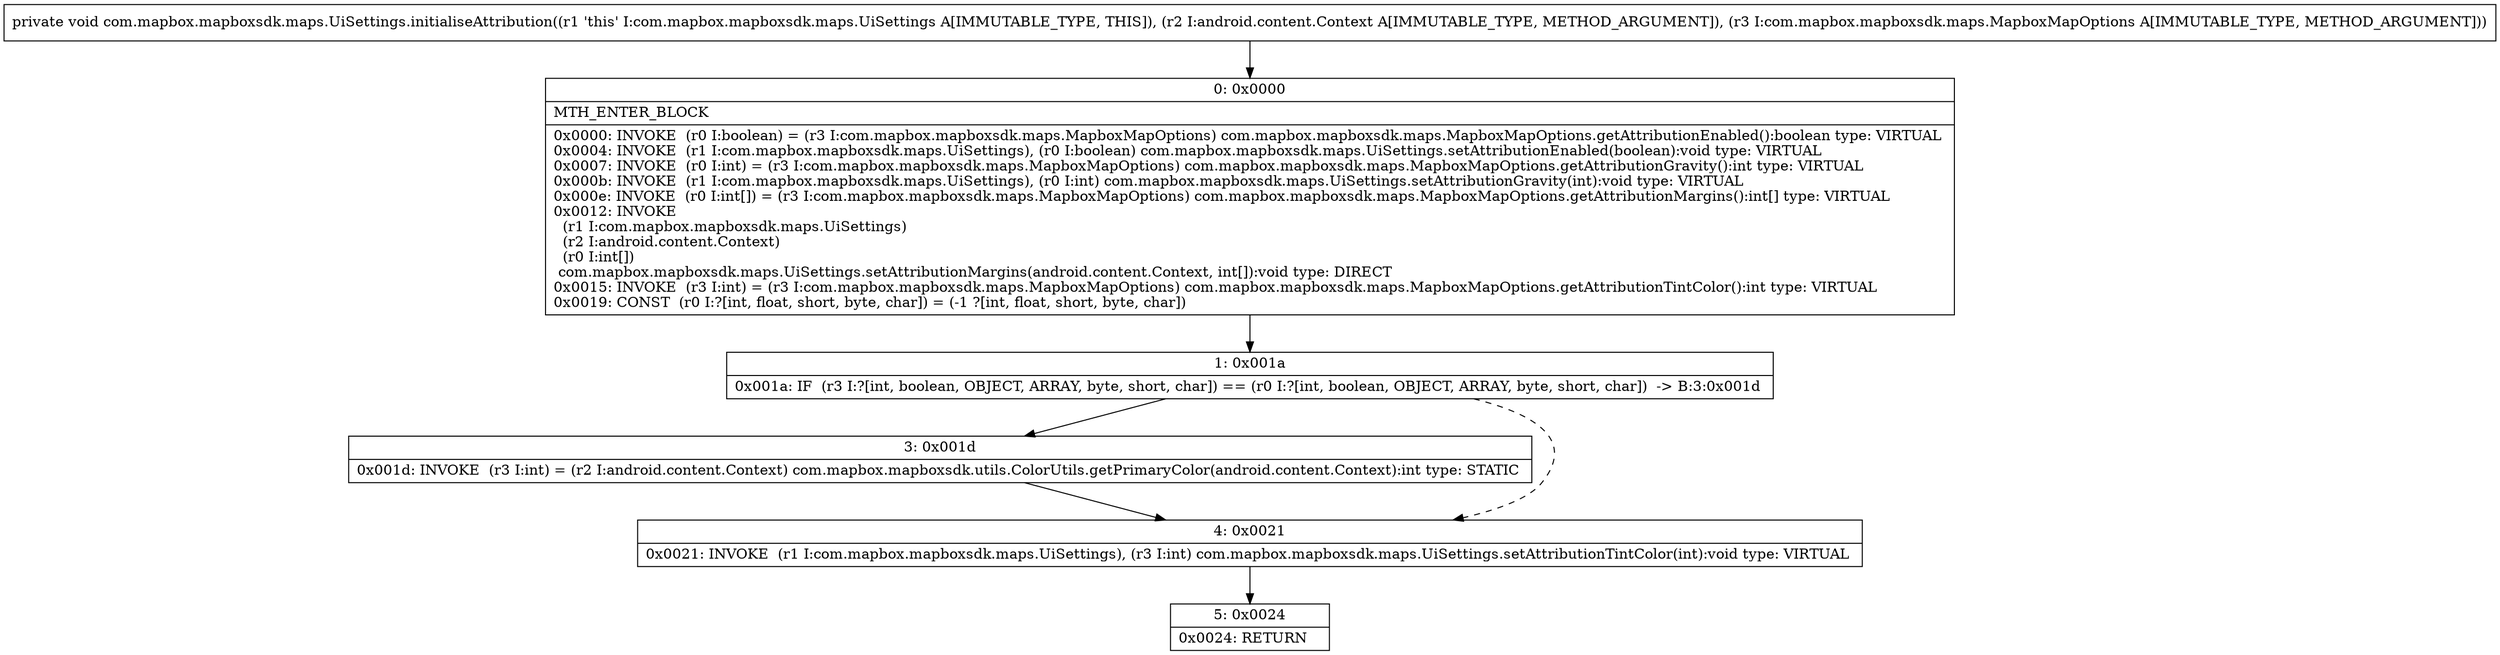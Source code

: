 digraph "CFG forcom.mapbox.mapboxsdk.maps.UiSettings.initialiseAttribution(Landroid\/content\/Context;Lcom\/mapbox\/mapboxsdk\/maps\/MapboxMapOptions;)V" {
Node_0 [shape=record,label="{0\:\ 0x0000|MTH_ENTER_BLOCK\l|0x0000: INVOKE  (r0 I:boolean) = (r3 I:com.mapbox.mapboxsdk.maps.MapboxMapOptions) com.mapbox.mapboxsdk.maps.MapboxMapOptions.getAttributionEnabled():boolean type: VIRTUAL \l0x0004: INVOKE  (r1 I:com.mapbox.mapboxsdk.maps.UiSettings), (r0 I:boolean) com.mapbox.mapboxsdk.maps.UiSettings.setAttributionEnabled(boolean):void type: VIRTUAL \l0x0007: INVOKE  (r0 I:int) = (r3 I:com.mapbox.mapboxsdk.maps.MapboxMapOptions) com.mapbox.mapboxsdk.maps.MapboxMapOptions.getAttributionGravity():int type: VIRTUAL \l0x000b: INVOKE  (r1 I:com.mapbox.mapboxsdk.maps.UiSettings), (r0 I:int) com.mapbox.mapboxsdk.maps.UiSettings.setAttributionGravity(int):void type: VIRTUAL \l0x000e: INVOKE  (r0 I:int[]) = (r3 I:com.mapbox.mapboxsdk.maps.MapboxMapOptions) com.mapbox.mapboxsdk.maps.MapboxMapOptions.getAttributionMargins():int[] type: VIRTUAL \l0x0012: INVOKE  \l  (r1 I:com.mapbox.mapboxsdk.maps.UiSettings)\l  (r2 I:android.content.Context)\l  (r0 I:int[])\l com.mapbox.mapboxsdk.maps.UiSettings.setAttributionMargins(android.content.Context, int[]):void type: DIRECT \l0x0015: INVOKE  (r3 I:int) = (r3 I:com.mapbox.mapboxsdk.maps.MapboxMapOptions) com.mapbox.mapboxsdk.maps.MapboxMapOptions.getAttributionTintColor():int type: VIRTUAL \l0x0019: CONST  (r0 I:?[int, float, short, byte, char]) = (\-1 ?[int, float, short, byte, char]) \l}"];
Node_1 [shape=record,label="{1\:\ 0x001a|0x001a: IF  (r3 I:?[int, boolean, OBJECT, ARRAY, byte, short, char]) == (r0 I:?[int, boolean, OBJECT, ARRAY, byte, short, char])  \-\> B:3:0x001d \l}"];
Node_3 [shape=record,label="{3\:\ 0x001d|0x001d: INVOKE  (r3 I:int) = (r2 I:android.content.Context) com.mapbox.mapboxsdk.utils.ColorUtils.getPrimaryColor(android.content.Context):int type: STATIC \l}"];
Node_4 [shape=record,label="{4\:\ 0x0021|0x0021: INVOKE  (r1 I:com.mapbox.mapboxsdk.maps.UiSettings), (r3 I:int) com.mapbox.mapboxsdk.maps.UiSettings.setAttributionTintColor(int):void type: VIRTUAL \l}"];
Node_5 [shape=record,label="{5\:\ 0x0024|0x0024: RETURN   \l}"];
MethodNode[shape=record,label="{private void com.mapbox.mapboxsdk.maps.UiSettings.initialiseAttribution((r1 'this' I:com.mapbox.mapboxsdk.maps.UiSettings A[IMMUTABLE_TYPE, THIS]), (r2 I:android.content.Context A[IMMUTABLE_TYPE, METHOD_ARGUMENT]), (r3 I:com.mapbox.mapboxsdk.maps.MapboxMapOptions A[IMMUTABLE_TYPE, METHOD_ARGUMENT])) }"];
MethodNode -> Node_0;
Node_0 -> Node_1;
Node_1 -> Node_3;
Node_1 -> Node_4[style=dashed];
Node_3 -> Node_4;
Node_4 -> Node_5;
}


